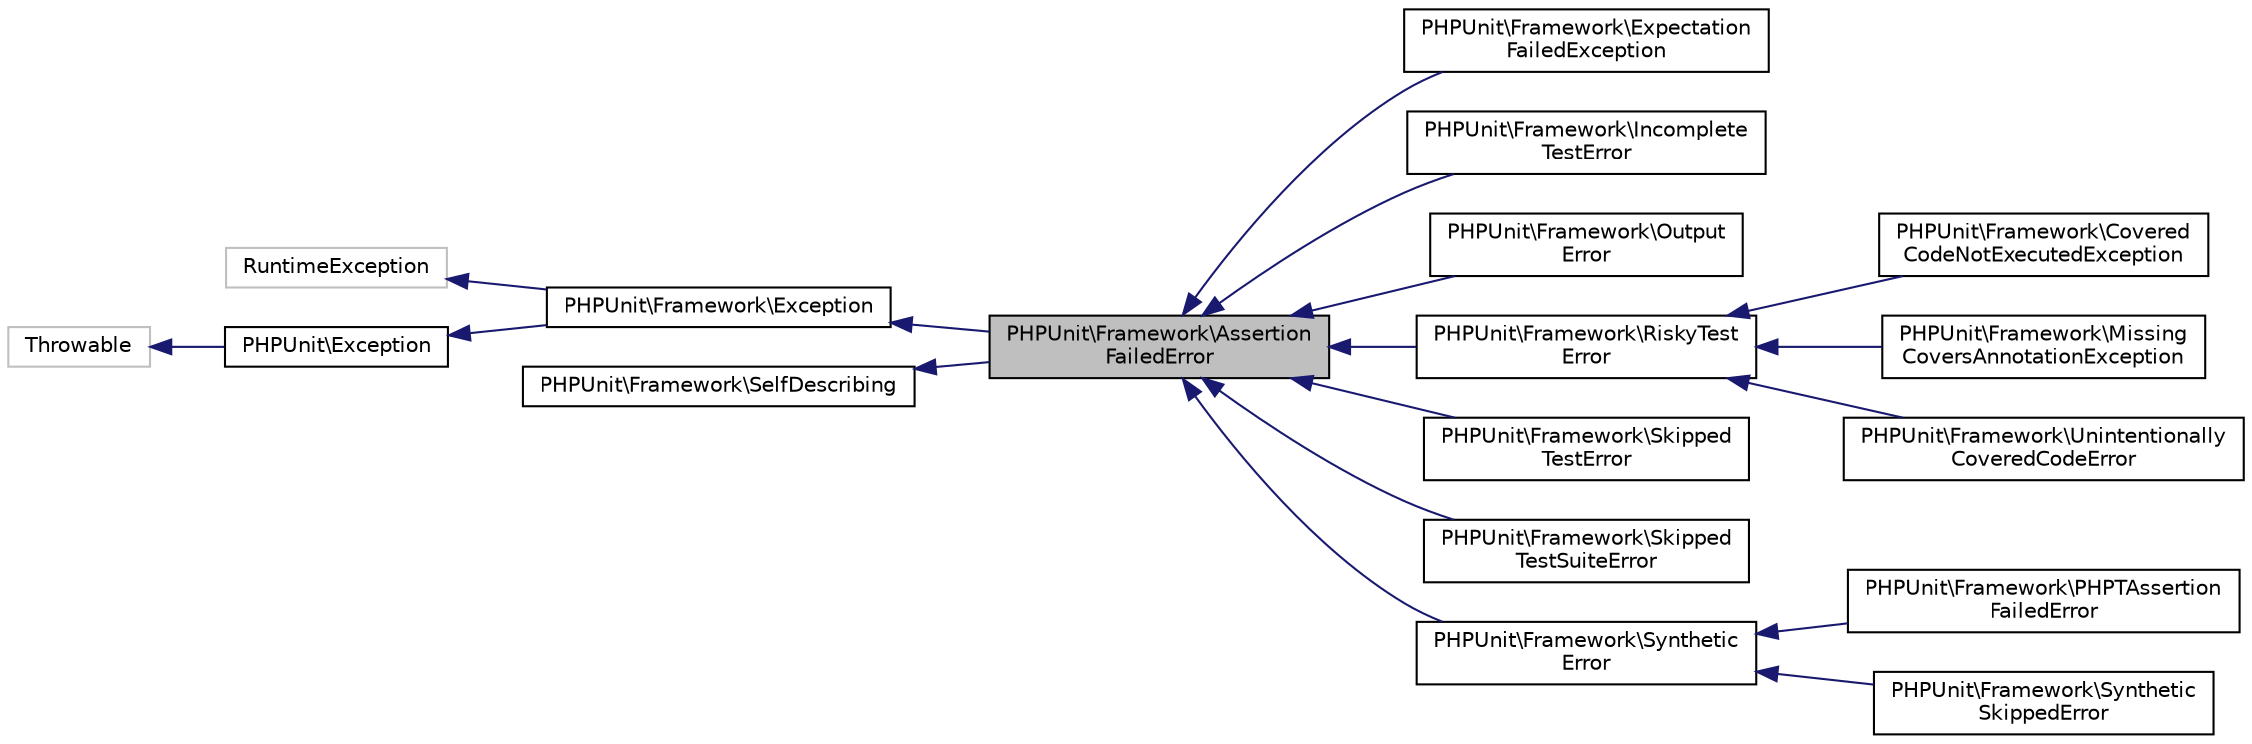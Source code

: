 digraph "PHPUnit\Framework\AssertionFailedError"
{
  edge [fontname="Helvetica",fontsize="10",labelfontname="Helvetica",labelfontsize="10"];
  node [fontname="Helvetica",fontsize="10",shape=record];
  rankdir="LR";
  Node0 [label="PHPUnit\\Framework\\Assertion\lFailedError",height=0.2,width=0.4,color="black", fillcolor="grey75", style="filled", fontcolor="black"];
  Node1 -> Node0 [dir="back",color="midnightblue",fontsize="10",style="solid",fontname="Helvetica"];
  Node1 [label="PHPUnit\\Framework\\Exception",height=0.2,width=0.4,color="black", fillcolor="white", style="filled",URL="$classPHPUnit_1_1Framework_1_1Exception.html"];
  Node2 -> Node1 [dir="back",color="midnightblue",fontsize="10",style="solid",fontname="Helvetica"];
  Node2 [label="RuntimeException",height=0.2,width=0.4,color="grey75", fillcolor="white", style="filled"];
  Node3 -> Node1 [dir="back",color="midnightblue",fontsize="10",style="solid",fontname="Helvetica"];
  Node3 [label="PHPUnit\\Exception",height=0.2,width=0.4,color="black", fillcolor="white", style="filled",URL="$interfacePHPUnit_1_1Exception.html"];
  Node4 -> Node3 [dir="back",color="midnightblue",fontsize="10",style="solid",fontname="Helvetica"];
  Node4 [label="Throwable",height=0.2,width=0.4,color="grey75", fillcolor="white", style="filled"];
  Node5 -> Node0 [dir="back",color="midnightblue",fontsize="10",style="solid",fontname="Helvetica"];
  Node5 [label="PHPUnit\\Framework\\SelfDescribing",height=0.2,width=0.4,color="black", fillcolor="white", style="filled",URL="$interfacePHPUnit_1_1Framework_1_1SelfDescribing.html"];
  Node0 -> Node6 [dir="back",color="midnightblue",fontsize="10",style="solid",fontname="Helvetica"];
  Node6 [label="PHPUnit\\Framework\\Expectation\lFailedException",height=0.2,width=0.4,color="black", fillcolor="white", style="filled",URL="$classPHPUnit_1_1Framework_1_1ExpectationFailedException.html"];
  Node0 -> Node7 [dir="back",color="midnightblue",fontsize="10",style="solid",fontname="Helvetica"];
  Node7 [label="PHPUnit\\Framework\\Incomplete\lTestError",height=0.2,width=0.4,color="black", fillcolor="white", style="filled",URL="$classPHPUnit_1_1Framework_1_1IncompleteTestError.html"];
  Node0 -> Node8 [dir="back",color="midnightblue",fontsize="10",style="solid",fontname="Helvetica"];
  Node8 [label="PHPUnit\\Framework\\Output\lError",height=0.2,width=0.4,color="black", fillcolor="white", style="filled",URL="$classPHPUnit_1_1Framework_1_1OutputError.html"];
  Node0 -> Node9 [dir="back",color="midnightblue",fontsize="10",style="solid",fontname="Helvetica"];
  Node9 [label="PHPUnit\\Framework\\RiskyTest\lError",height=0.2,width=0.4,color="black", fillcolor="white", style="filled",URL="$classPHPUnit_1_1Framework_1_1RiskyTestError.html"];
  Node9 -> Node10 [dir="back",color="midnightblue",fontsize="10",style="solid",fontname="Helvetica"];
  Node10 [label="PHPUnit\\Framework\\Covered\lCodeNotExecutedException",height=0.2,width=0.4,color="black", fillcolor="white", style="filled",URL="$classPHPUnit_1_1Framework_1_1CoveredCodeNotExecutedException.html"];
  Node9 -> Node11 [dir="back",color="midnightblue",fontsize="10",style="solid",fontname="Helvetica"];
  Node11 [label="PHPUnit\\Framework\\Missing\lCoversAnnotationException",height=0.2,width=0.4,color="black", fillcolor="white", style="filled",URL="$classPHPUnit_1_1Framework_1_1MissingCoversAnnotationException.html"];
  Node9 -> Node12 [dir="back",color="midnightblue",fontsize="10",style="solid",fontname="Helvetica"];
  Node12 [label="PHPUnit\\Framework\\Unintentionally\lCoveredCodeError",height=0.2,width=0.4,color="black", fillcolor="white", style="filled",URL="$classPHPUnit_1_1Framework_1_1UnintentionallyCoveredCodeError.html"];
  Node0 -> Node13 [dir="back",color="midnightblue",fontsize="10",style="solid",fontname="Helvetica"];
  Node13 [label="PHPUnit\\Framework\\Skipped\lTestError",height=0.2,width=0.4,color="black", fillcolor="white", style="filled",URL="$classPHPUnit_1_1Framework_1_1SkippedTestError.html"];
  Node0 -> Node14 [dir="back",color="midnightblue",fontsize="10",style="solid",fontname="Helvetica"];
  Node14 [label="PHPUnit\\Framework\\Skipped\lTestSuiteError",height=0.2,width=0.4,color="black", fillcolor="white", style="filled",URL="$classPHPUnit_1_1Framework_1_1SkippedTestSuiteError.html"];
  Node0 -> Node15 [dir="back",color="midnightblue",fontsize="10",style="solid",fontname="Helvetica"];
  Node15 [label="PHPUnit\\Framework\\Synthetic\lError",height=0.2,width=0.4,color="black", fillcolor="white", style="filled",URL="$classPHPUnit_1_1Framework_1_1SyntheticError.html"];
  Node15 -> Node16 [dir="back",color="midnightblue",fontsize="10",style="solid",fontname="Helvetica"];
  Node16 [label="PHPUnit\\Framework\\PHPTAssertion\lFailedError",height=0.2,width=0.4,color="black", fillcolor="white", style="filled",URL="$classPHPUnit_1_1Framework_1_1PHPTAssertionFailedError.html"];
  Node15 -> Node17 [dir="back",color="midnightblue",fontsize="10",style="solid",fontname="Helvetica"];
  Node17 [label="PHPUnit\\Framework\\Synthetic\lSkippedError",height=0.2,width=0.4,color="black", fillcolor="white", style="filled",URL="$classPHPUnit_1_1Framework_1_1SyntheticSkippedError.html"];
}
